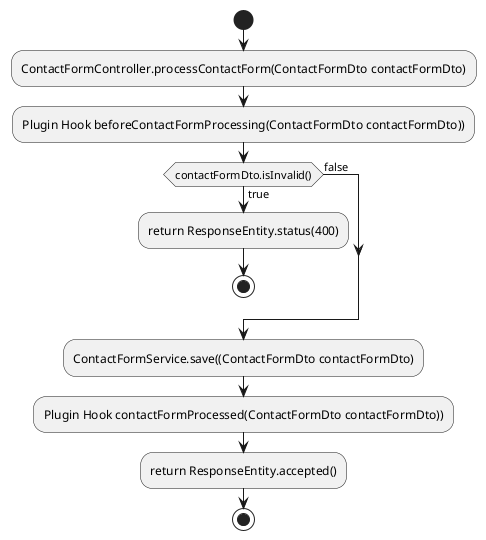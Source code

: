 @startuml
'https://plantuml.com/activity-diagram-beta

start
:ContactFormController.processContactForm(ContactFormDto contactFormDto);
:Plugin Hook beforeContactFormProcessing(ContactFormDto contactFormDto));
if (contactFormDto.isInvalid()) then (true)
  :return ResponseEntity.status(400);
  stop
else (false)
endif
:ContactFormService.save((ContactFormDto contactFormDto);

:Plugin Hook contactFormProcessed(ContactFormDto contactFormDto));

:return ResponseEntity.accepted();
stop

@enduml
